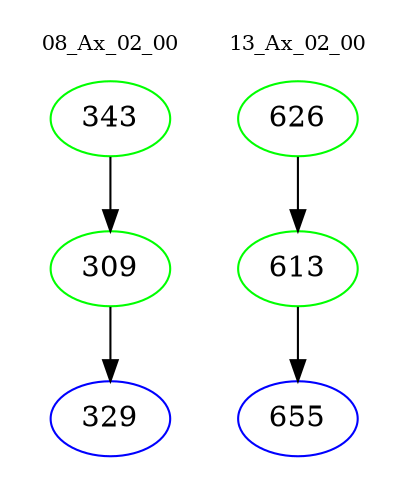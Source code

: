 digraph{
subgraph cluster_0 {
color = white
label = "08_Ax_02_00";
fontsize=10;
T0_343 [label="343", color="green"]
T0_343 -> T0_309 [color="black"]
T0_309 [label="309", color="green"]
T0_309 -> T0_329 [color="black"]
T0_329 [label="329", color="blue"]
}
subgraph cluster_1 {
color = white
label = "13_Ax_02_00";
fontsize=10;
T1_626 [label="626", color="green"]
T1_626 -> T1_613 [color="black"]
T1_613 [label="613", color="green"]
T1_613 -> T1_655 [color="black"]
T1_655 [label="655", color="blue"]
}
}
